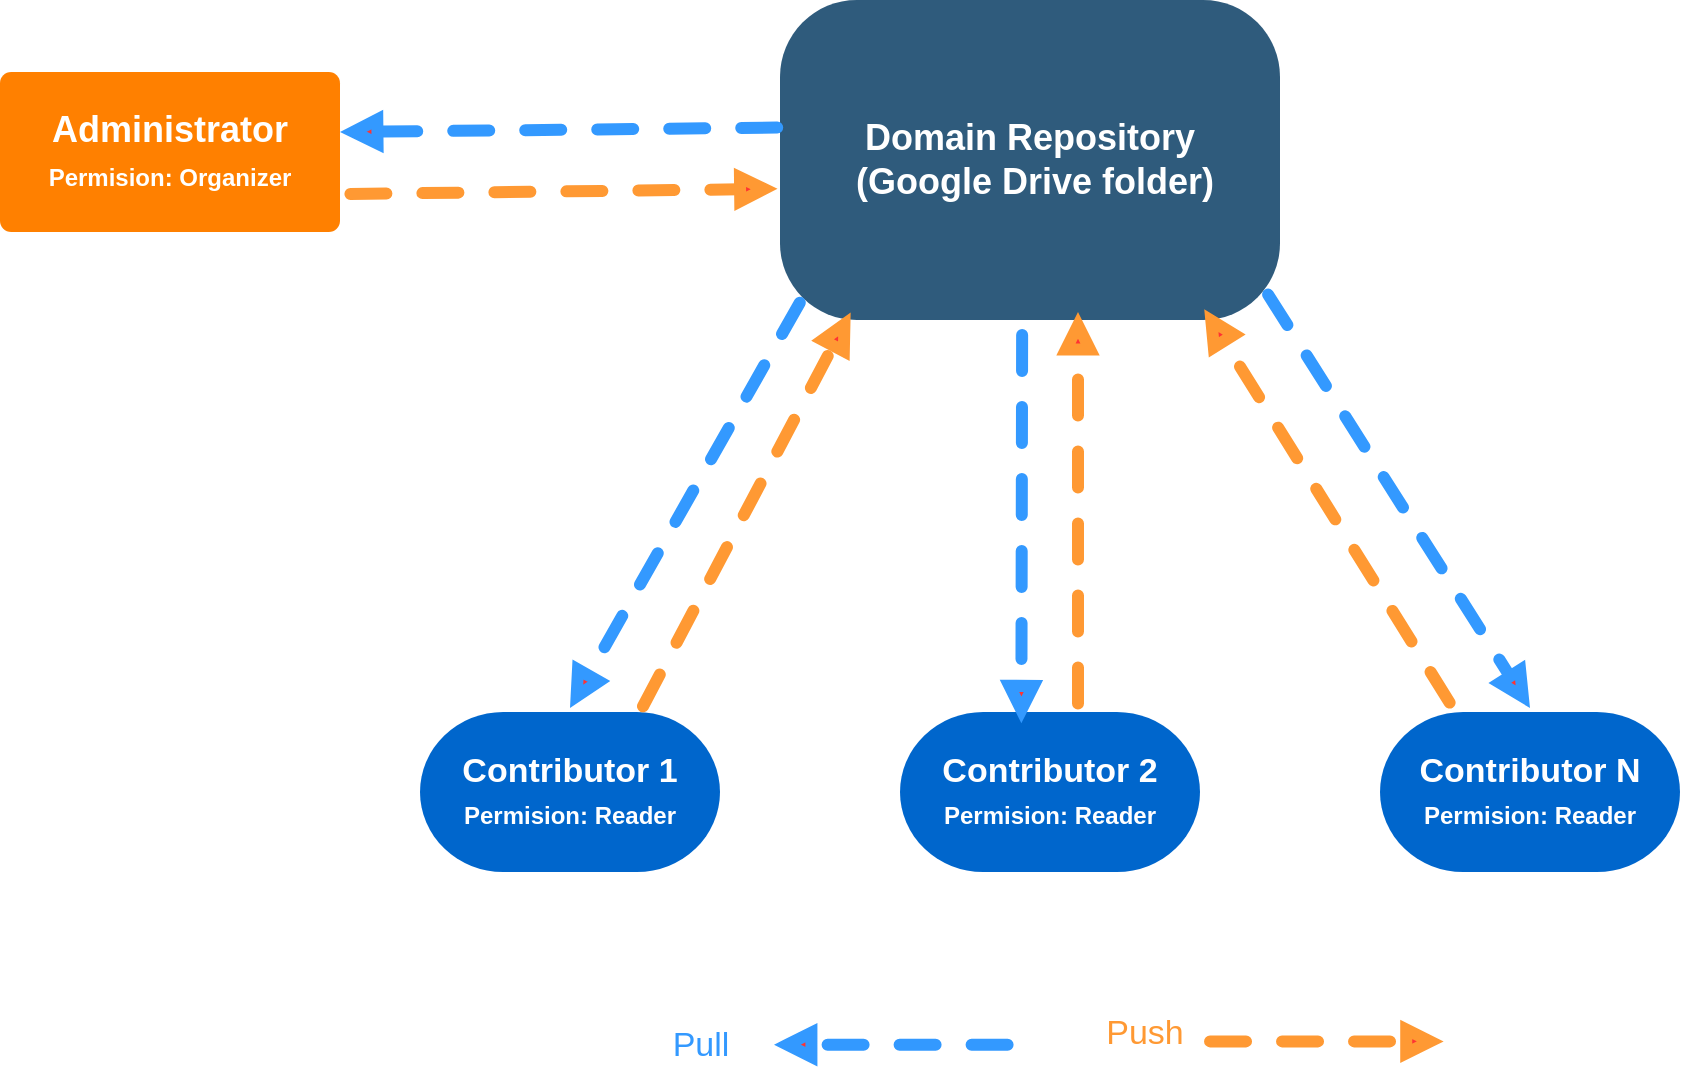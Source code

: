 <mxfile version="24.6.1" type="device">
  <diagram id="6a731a19-8d31-9384-78a2-239565b7b9f0" name="Page-1">
    <mxGraphModel dx="1470" dy="1232" grid="0" gridSize="10" guides="1" tooltips="1" connect="1" arrows="1" fold="1" page="1" pageScale="1" pageWidth="1169" pageHeight="827" background="#ffffff" math="0" shadow="0">
      <root>
        <mxCell id="0" />
        <mxCell id="1" parent="0" />
        <mxCell id="1753" value="Contributor 1&lt;div&gt;&lt;span style=&quot;font-size: 12px;&quot;&gt;Permision: Reader&lt;/span&gt;&lt;br&gt;&lt;/div&gt;" style="rounded=1;whiteSpace=wrap;html=1;shadow=0;labelBackgroundColor=none;strokeColor=none;strokeWidth=3;fillColor=#0066CC;fontFamily=Helvetica;fontSize=17;fontColor=#FFFFFF;align=center;spacing=5;fontStyle=1;arcSize=52;perimeterSpacing=2;" parent="1" vertex="1">
          <mxGeometry x="390" y="476" width="150" height="80" as="geometry" />
        </mxCell>
        <mxCell id="1764" value="Administrator&lt;div&gt;&lt;font style=&quot;font-size: 12px;&quot;&gt;Permision: Organizer&lt;/font&gt;&lt;/div&gt;" style="rounded=1;whiteSpace=wrap;html=1;shadow=0;labelBackgroundColor=none;strokeColor=none;strokeWidth=3;fillColor=#FF8000;fontFamily=Helvetica;fontSize=18;fontColor=#FFFFFF;align=center;spacing=5;fontStyle=1;arcSize=7;perimeterSpacing=2;" parent="1" vertex="1">
          <mxGeometry x="180" y="156" width="170" height="80" as="geometry" />
        </mxCell>
        <mxCell id="M4xMk65OGsmEsW8h9o01-1798" value="Contributor 2&lt;div&gt;&lt;span style=&quot;font-size: 12px;&quot;&gt;Permision: Reader&lt;/span&gt;&lt;br&gt;&lt;/div&gt;" style="rounded=1;whiteSpace=wrap;html=1;shadow=0;labelBackgroundColor=none;strokeColor=none;strokeWidth=3;fillColor=#0066CC;fontFamily=Helvetica;fontSize=17;fontColor=#FFFFFF;align=center;spacing=5;fontStyle=1;arcSize=52;perimeterSpacing=2;" parent="1" vertex="1">
          <mxGeometry x="630" y="476" width="150" height="80" as="geometry" />
        </mxCell>
        <mxCell id="M4xMk65OGsmEsW8h9o01-1800" value="Contributor N&lt;div&gt;&lt;span style=&quot;font-size: 12px;&quot;&gt;Permision: Reader&lt;/span&gt;&lt;br&gt;&lt;/div&gt;" style="rounded=1;whiteSpace=wrap;html=1;shadow=0;labelBackgroundColor=none;strokeColor=none;strokeWidth=3;fillColor=#0066CC;fontFamily=Helvetica;fontSize=17;fontColor=#FFFFFF;align=center;spacing=5;fontStyle=1;arcSize=52;perimeterSpacing=2;" parent="1" vertex="1">
          <mxGeometry x="870" y="476" width="150" height="80" as="geometry" />
        </mxCell>
        <mxCell id="PDFZdgZ4Ve9ZiEaHfr4G-1765" value="" style="endArrow=block;html=1;rounded=0;exitX=1;exitY=0.75;exitDx=0;exitDy=0;dashed=1;strokeWidth=6;flowAnimation=1;startFillColor=#3333FF;endFillColor=#FF3333;endFill=1;shadow=0;fixDash=0;fillColor=#d80073;strokeColor=#FF9933;anchorPointDirection=0;entryX=0.003;entryY=0.588;entryDx=0;entryDy=0;entryPerimeter=0;linecap=round;movable=1;resizable=1;rotatable=1;deletable=1;editable=1;locked=0;connectable=1;" edge="1" parent="1" source="1764" target="1749">
          <mxGeometry width="50" height="50" relative="1" as="geometry">
            <mxPoint x="590" y="236" as="sourcePoint" />
            <mxPoint x="720" y="227" as="targetPoint" />
            <Array as="points" />
          </mxGeometry>
        </mxCell>
        <mxCell id="1749" value="Domain&amp;nbsp;&lt;span style=&quot;background-color: initial;&quot;&gt;Repository&lt;/span&gt;&lt;div style=&quot;font-size: 18px;&quot;&gt;&amp;nbsp;(&lt;span style=&quot;background-color: initial;&quot;&gt;Google Drive folder)&lt;/span&gt;&lt;/div&gt;" style="rounded=1;whiteSpace=wrap;html=1;shadow=0;labelBackgroundColor=none;strokeColor=none;strokeWidth=3;fillColor=#2F5B7C;fontFamily=Helvetica;fontSize=18;fontColor=#FFFFFF;align=center;fontStyle=1;spacing=5;arcSize=24;perimeterSpacing=2;fillOpacity=100;" parent="1" vertex="1">
          <mxGeometry x="570" y="120" width="250" height="160" as="geometry" />
        </mxCell>
        <mxCell id="PDFZdgZ4Ve9ZiEaHfr4G-1766" value="" style="endArrow=block;html=1;rounded=0;exitX=0.015;exitY=0.401;exitDx=0;exitDy=0;dashed=1;strokeWidth=6;flowAnimation=1;startFillColor=#3333FF;endFillColor=#FF3333;endFill=1;shadow=0;fixDash=0;fillColor=#d80073;strokeColor=#3399FF;anchorPointDirection=0;exitPerimeter=0;linecap=round;" edge="1" parent="1" source="1749">
          <mxGeometry width="50" height="50" relative="1" as="geometry">
            <mxPoint x="382" y="237" as="sourcePoint" />
            <mxPoint x="350" y="186" as="targetPoint" />
            <Array as="points" />
          </mxGeometry>
        </mxCell>
        <mxCell id="PDFZdgZ4Ve9ZiEaHfr4G-1775" value="&lt;font style=&quot;font-size: 17px;&quot;&gt;Push&lt;/font&gt;" style="edgeLabel;html=1;align=center;verticalAlign=middle;resizable=0;points=[];labelBackgroundColor=none;fontColor=#FF9933;fontSize=17;" vertex="1" connectable="0" parent="PDFZdgZ4Ve9ZiEaHfr4G-1766">
          <mxGeometry x="-0.22" y="3" relative="1" as="geometry">
            <mxPoint x="266" y="449" as="offset" />
          </mxGeometry>
        </mxCell>
        <mxCell id="PDFZdgZ4Ve9ZiEaHfr4G-1767" value="" style="endArrow=block;html=1;rounded=0;exitX=0.392;exitY=1.002;exitDx=0;exitDy=0;dashed=1;strokeWidth=6;flowAnimation=1;startFillColor=#3333FF;endFillColor=#FF3333;endFill=1;shadow=0;fixDash=0;fillColor=#d80073;strokeColor=#3399FF;anchorPointDirection=0;exitPerimeter=0;entryX=0.407;entryY=0.091;entryDx=0;entryDy=0;entryPerimeter=0;linecap=round;" edge="1" parent="1" target="M4xMk65OGsmEsW8h9o01-1798">
          <mxGeometry width="50" height="50" relative="1" as="geometry">
            <mxPoint x="691.068" y="284.328" as="sourcePoint" />
            <mxPoint x="690" y="426" as="targetPoint" />
            <Array as="points" />
          </mxGeometry>
        </mxCell>
        <mxCell id="PDFZdgZ4Ve9ZiEaHfr4G-1768" value="" style="endArrow=block;html=1;rounded=0;dashed=1;strokeWidth=6;flowAnimation=1;startFillColor=#3333FF;endFillColor=#FF3333;endFill=1;shadow=0;fixDash=0;fillColor=#d80073;strokeColor=#FF9933;anchorPointDirection=0;linecap=round;" edge="1" parent="1">
          <mxGeometry width="50" height="50" relative="1" as="geometry">
            <mxPoint x="719" y="475" as="sourcePoint" />
            <mxPoint x="719" y="276" as="targetPoint" />
            <Array as="points" />
          </mxGeometry>
        </mxCell>
        <mxCell id="PDFZdgZ4Ve9ZiEaHfr4G-1769" value="" style="endArrow=block;html=1;rounded=0;exitX=0.053;exitY=0.918;exitDx=0;exitDy=0;dashed=1;strokeWidth=6;flowAnimation=1;startFillColor=#3333FF;endFillColor=#FF3333;endFill=1;shadow=0;fixDash=0;fillColor=#d80073;strokeColor=#3399FF;anchorPointDirection=0;exitPerimeter=0;entryX=0.5;entryY=0;entryDx=0;entryDy=0;linecap=round;" edge="1" parent="1" source="1749" target="1753">
          <mxGeometry width="50" height="50" relative="1" as="geometry">
            <mxPoint x="511.528" y="254.328" as="sourcePoint" />
            <mxPoint x="510.46" y="396" as="targetPoint" />
            <Array as="points" />
          </mxGeometry>
        </mxCell>
        <mxCell id="PDFZdgZ4Ve9ZiEaHfr4G-1770" value="" style="endArrow=block;html=1;rounded=0;dashed=1;strokeWidth=6;flowAnimation=1;startFillColor=#3333FF;endFillColor=#FF3333;endFill=1;shadow=0;fixDash=0;fillColor=#d80073;strokeColor=#FF9933;anchorPointDirection=0;entryX=0.147;entryY=0.965;entryDx=0;entryDy=0;entryPerimeter=0;jumpStyle=none;linecap=round;" edge="1" parent="1" target="1749">
          <mxGeometry width="50" height="50" relative="1" as="geometry">
            <mxPoint x="500" y="476" as="sourcePoint" />
            <mxPoint x="539.46" y="246" as="targetPoint" />
            <Array as="points" />
          </mxGeometry>
        </mxCell>
        <mxCell id="PDFZdgZ4Ve9ZiEaHfr4G-1771" value="" style="endArrow=block;html=1;rounded=0;exitX=0.962;exitY=0.894;exitDx=0;exitDy=0;dashed=1;strokeWidth=6;flowAnimation=1;startFillColor=#3333FF;endFillColor=#FF3333;endFill=1;shadow=0;fixDash=0;fillColor=#d80073;strokeColor=#3399FF;anchorPointDirection=0;exitPerimeter=0;entryX=0.5;entryY=0;entryDx=0;entryDy=0;linecap=round;" edge="1" parent="1" source="1749" target="M4xMk65OGsmEsW8h9o01-1800">
          <mxGeometry width="50" height="50" relative="1" as="geometry">
            <mxPoint x="897" y="246" as="sourcePoint" />
            <mxPoint x="1009" y="419" as="targetPoint" />
            <Array as="points" />
          </mxGeometry>
        </mxCell>
        <mxCell id="PDFZdgZ4Ve9ZiEaHfr4G-1772" value="" style="endArrow=block;html=1;rounded=0;dashed=1;strokeWidth=6;flowAnimation=1;startFillColor=#3333FF;endFillColor=#FF3333;endFill=1;shadow=0;fixDash=0;fillColor=#d80073;strokeColor=#FF9933;anchorPointDirection=0;exitX=0.25;exitY=0;exitDx=0;exitDy=0;entryX=0.843;entryY=0.955;entryDx=0;entryDy=0;entryPerimeter=0;linecap=round;" edge="1" parent="1" source="M4xMk65OGsmEsW8h9o01-1800" target="1749">
          <mxGeometry width="50" height="50" relative="1" as="geometry">
            <mxPoint x="820" y="401" as="sourcePoint" />
            <mxPoint x="860" y="256" as="targetPoint" />
            <Array as="points" />
          </mxGeometry>
        </mxCell>
        <mxCell id="PDFZdgZ4Ve9ZiEaHfr4G-1773" value="" style="endArrow=block;html=1;rounded=0;dashed=1;strokeWidth=6;flowAnimation=1;startFillColor=#3333FF;endFillColor=#FF3333;endFill=1;shadow=0;fixDash=0;fillColor=#d80073;strokeColor=#FF9933;anchorPointDirection=0;linecap=round;" edge="1" parent="1">
          <mxGeometry width="50" height="50" relative="1" as="geometry">
            <mxPoint x="781.82" y="640.69" as="sourcePoint" />
            <mxPoint x="901.82" y="640.69" as="targetPoint" />
            <Array as="points" />
          </mxGeometry>
        </mxCell>
        <mxCell id="PDFZdgZ4Ve9ZiEaHfr4G-1774" value="" style="endArrow=block;html=1;rounded=0;dashed=1;strokeWidth=6;flowAnimation=1;startFillColor=#3333FF;endFillColor=#FF3333;endFill=1;shadow=0;fixDash=0;fillColor=#d80073;strokeColor=#3399FF;anchorPointDirection=0;linecap=round;" edge="1" parent="1">
          <mxGeometry width="50" height="50" relative="1" as="geometry">
            <mxPoint x="687" y="642.36" as="sourcePoint" />
            <mxPoint x="567" y="642.36" as="targetPoint" />
            <Array as="points" />
          </mxGeometry>
        </mxCell>
        <mxCell id="PDFZdgZ4Ve9ZiEaHfr4G-1777" value="&lt;font style=&quot;font-size: 17px;&quot;&gt;Pull&lt;/font&gt;" style="edgeLabel;html=1;align=center;verticalAlign=middle;resizable=0;points=[];fontColor=#3399FF;labelBackgroundColor=none;fontSize=17;" vertex="1" connectable="0" parent="1">
          <mxGeometry x="529.998" y="642.357" as="geometry" />
        </mxCell>
      </root>
    </mxGraphModel>
  </diagram>
</mxfile>
